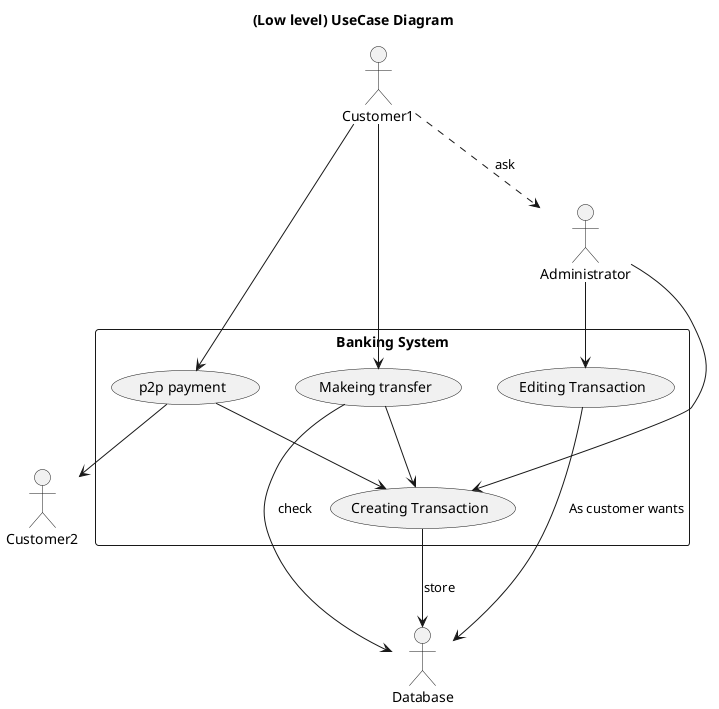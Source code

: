 @startuml

title (Low level) UseCase Diagram

rectangle "Banking System" {
    (p2p payment) as p1
    (Makeing transfer) as m1
    (Editing Transaction) as t1
    (Creating Transaction) as t2
}

:Customer1:
:Customer2:
:Administrator:
:Database:

Customer1 --> (p1)
(p1) --> Customer2
(p1) --> (t2)

Customer1 --> (m1)
(m1) --> Database : check
(m1) --> (t2)

Administrator --> t1
Administrator --> t2
t1 --> Database : As customer wants

Customer1 ..> Administrator : ask 
(t2) --> Database : store 
@enduml

